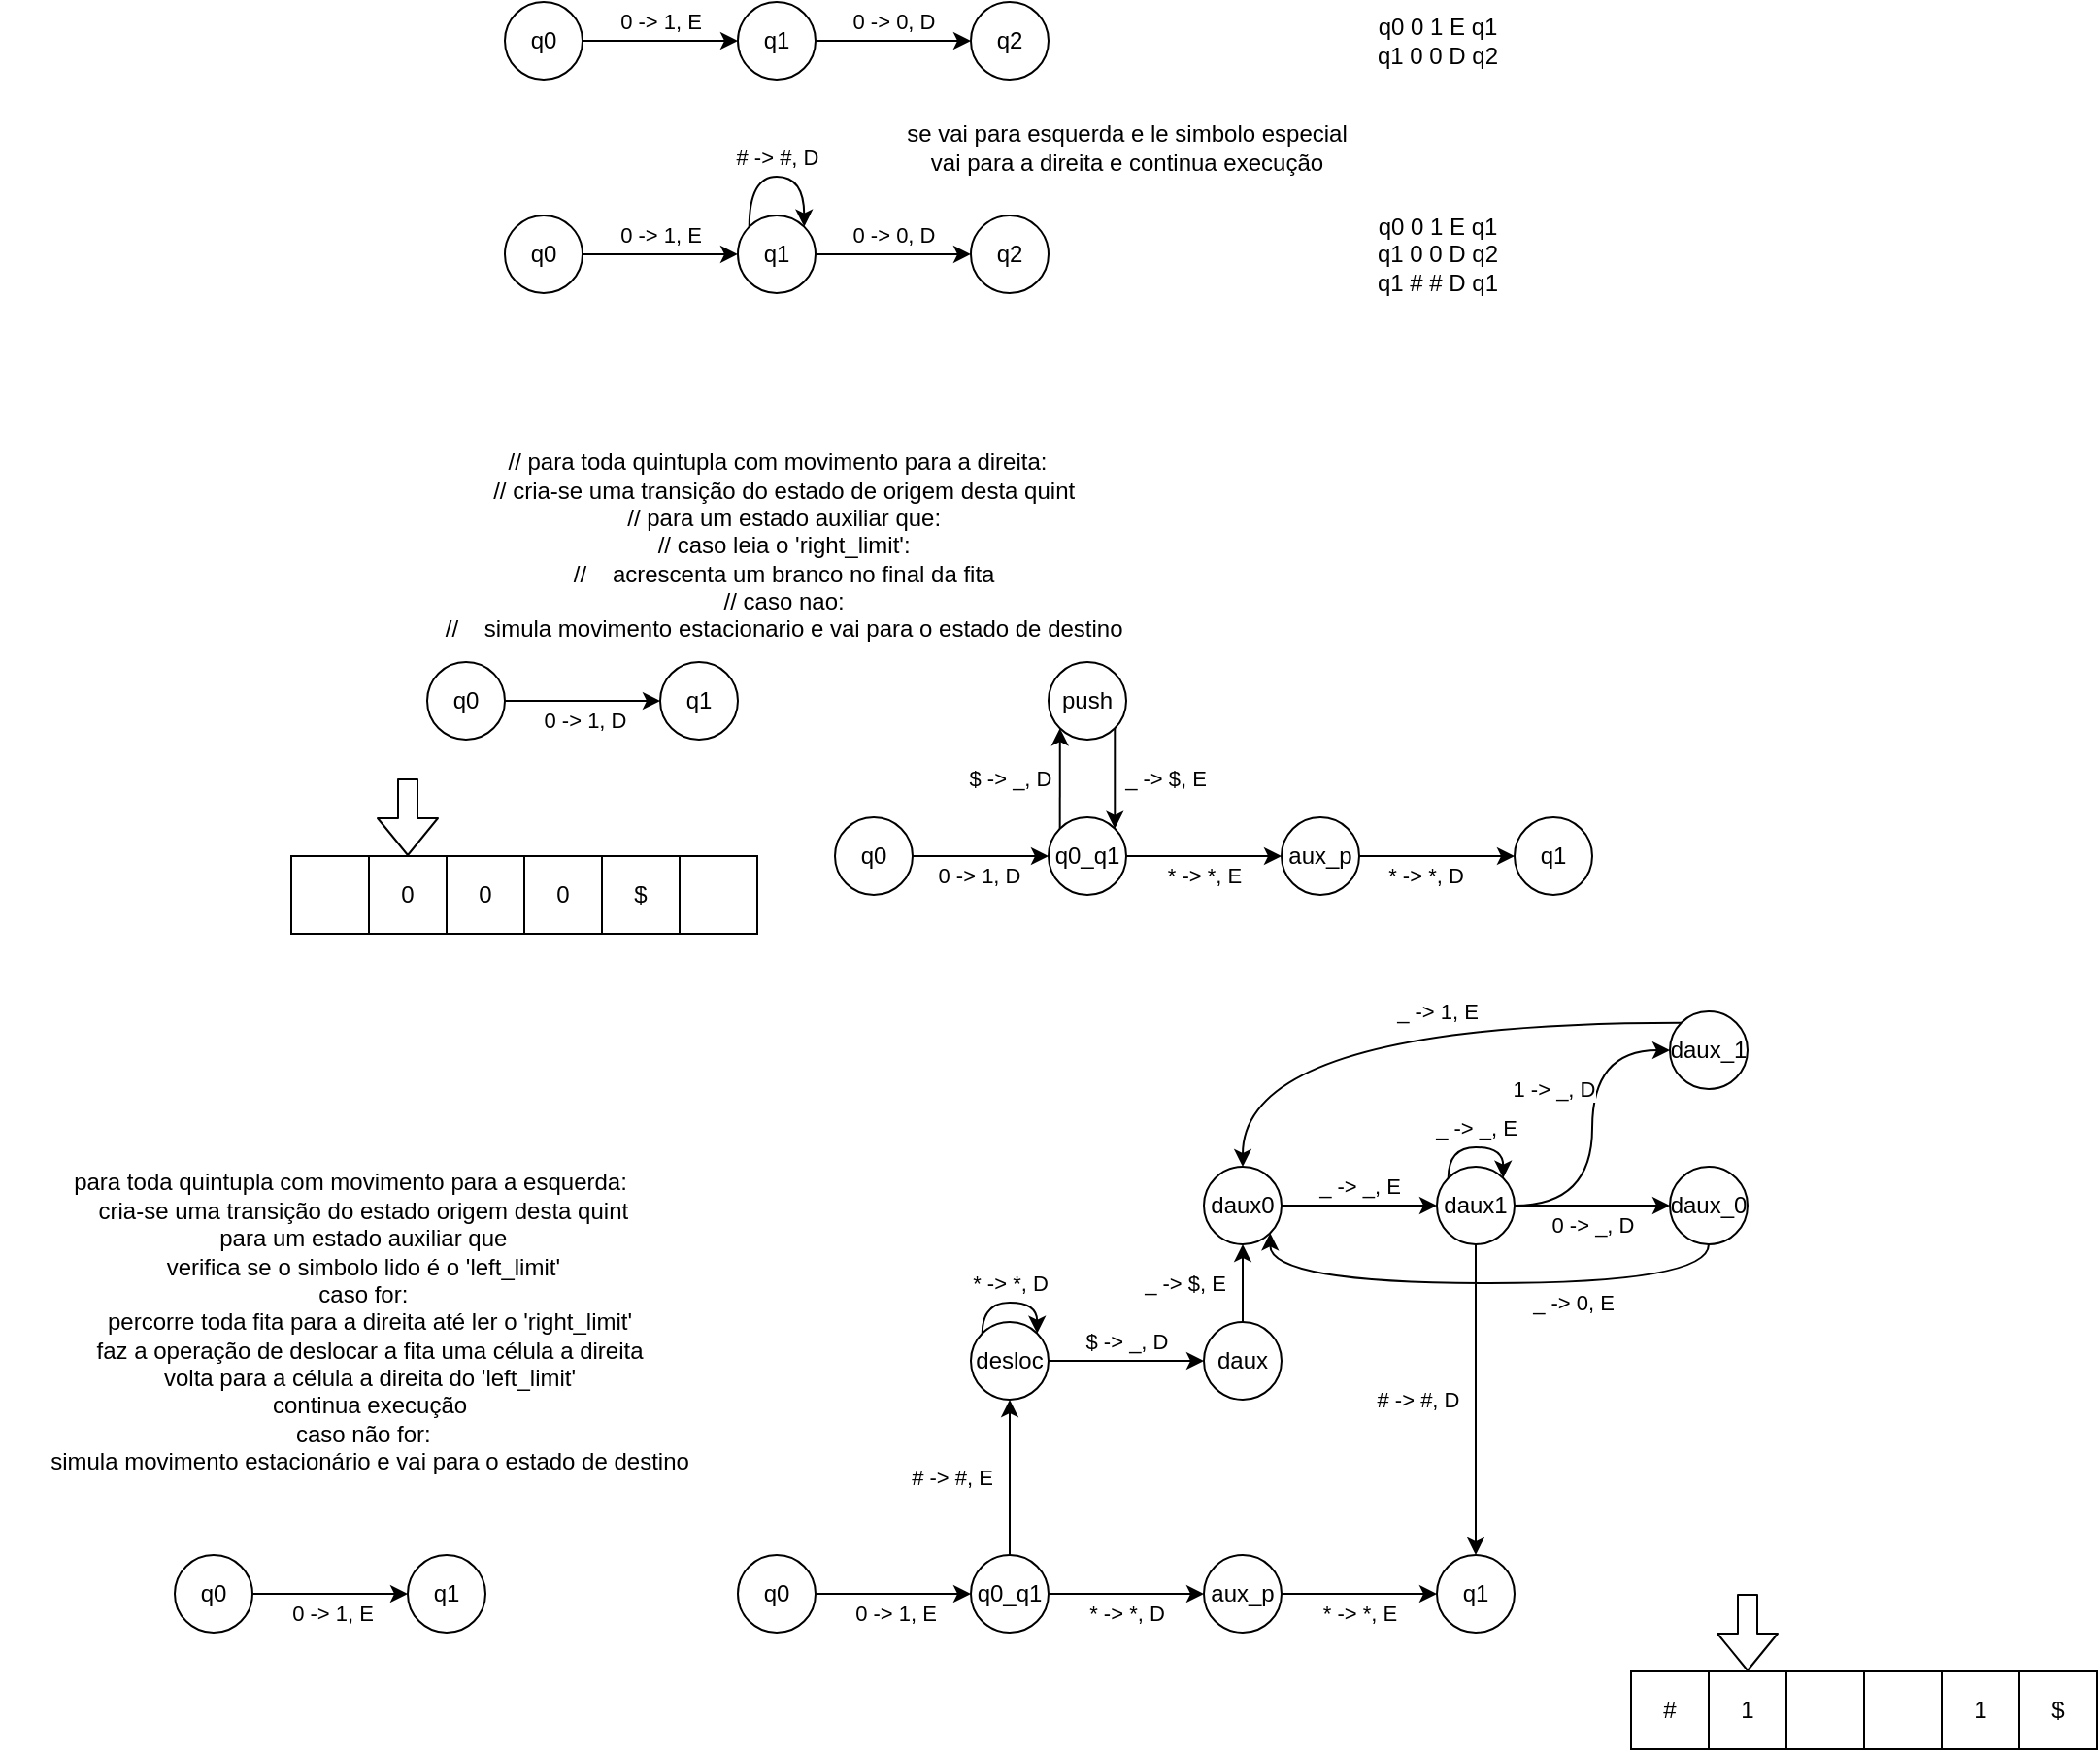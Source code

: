 <mxfile version="14.5.7" type="device"><diagram id="Q-DTLfHfA7wSvCZyXj0n" name="Page-1"><mxGraphModel dx="933" dy="433" grid="1" gridSize="10" guides="1" tooltips="1" connect="1" arrows="1" fold="1" page="1" pageScale="1" pageWidth="850" pageHeight="1100" math="0" shadow="0"><root><mxCell id="0"/><mxCell id="1" parent="0"/><mxCell id="DKCdfvewhdpfEYS_Uq8F-3" style="edgeStyle=orthogonalEdgeStyle;rounded=0;orthogonalLoop=1;jettySize=auto;html=1;exitX=1;exitY=0.5;exitDx=0;exitDy=0;entryX=0;entryY=0.5;entryDx=0;entryDy=0;" edge="1" parent="1" source="DKCdfvewhdpfEYS_Uq8F-1" target="DKCdfvewhdpfEYS_Uq8F-2"><mxGeometry relative="1" as="geometry"/></mxCell><mxCell id="DKCdfvewhdpfEYS_Uq8F-4" value="0 -&amp;gt; 0, D" style="edgeLabel;html=1;align=center;verticalAlign=middle;resizable=0;points=[];" vertex="1" connectable="0" parent="DKCdfvewhdpfEYS_Uq8F-3"><mxGeometry x="0.13" y="-1" relative="1" as="geometry"><mxPoint x="114.86" y="-11" as="offset"/></mxGeometry></mxCell><mxCell id="DKCdfvewhdpfEYS_Uq8F-1" value="q0" style="ellipse;whiteSpace=wrap;html=1;aspect=fixed;" vertex="1" parent="1"><mxGeometry x="280" y="320" width="40" height="40" as="geometry"/></mxCell><mxCell id="DKCdfvewhdpfEYS_Uq8F-12" value="" style="edgeStyle=orthogonalEdgeStyle;rounded=0;orthogonalLoop=1;jettySize=auto;html=1;exitX=1;exitY=0.5;exitDx=0;exitDy=0;entryX=0;entryY=0.5;entryDx=0;entryDy=0;" edge="1" parent="1" source="DKCdfvewhdpfEYS_Uq8F-2" target="DKCdfvewhdpfEYS_Uq8F-11"><mxGeometry y="10" relative="1" as="geometry"><mxPoint as="offset"/></mxGeometry></mxCell><mxCell id="DKCdfvewhdpfEYS_Uq8F-2" value="q1" style="ellipse;whiteSpace=wrap;html=1;aspect=fixed;" vertex="1" parent="1"><mxGeometry x="400" y="320" width="40" height="40" as="geometry"/></mxCell><mxCell id="DKCdfvewhdpfEYS_Uq8F-8" value="&lt;div&gt;se vai para esquerda e le simbolo especial&lt;/div&gt;&lt;div&gt;vai para a direita e continua execução&lt;br&gt;&lt;/div&gt;" style="text;html=1;align=center;verticalAlign=middle;resizable=0;points=[];autosize=1;" vertex="1" parent="1"><mxGeometry x="480" y="380" width="240" height="30" as="geometry"/></mxCell><mxCell id="DKCdfvewhdpfEYS_Uq8F-11" value="q2" style="ellipse;whiteSpace=wrap;html=1;aspect=fixed;" vertex="1" parent="1"><mxGeometry x="520" y="320" width="40" height="40" as="geometry"/></mxCell><mxCell id="DKCdfvewhdpfEYS_Uq8F-14" value="0 -&amp;gt; 1, E" style="edgeLabel;html=1;align=center;verticalAlign=middle;resizable=0;points=[];" vertex="1" connectable="0" parent="1"><mxGeometry x="360.003" y="330" as="geometry"/></mxCell><mxCell id="DKCdfvewhdpfEYS_Uq8F-21" style="edgeStyle=orthogonalEdgeStyle;rounded=0;orthogonalLoop=1;jettySize=auto;html=1;exitX=1;exitY=0.5;exitDx=0;exitDy=0;entryX=0;entryY=0.5;entryDx=0;entryDy=0;" edge="1" parent="1" source="DKCdfvewhdpfEYS_Uq8F-23" target="DKCdfvewhdpfEYS_Uq8F-25"><mxGeometry relative="1" as="geometry"/></mxCell><mxCell id="DKCdfvewhdpfEYS_Uq8F-22" value="0 -&amp;gt; 0, D" style="edgeLabel;html=1;align=center;verticalAlign=middle;resizable=0;points=[];" vertex="1" connectable="0" parent="DKCdfvewhdpfEYS_Uq8F-21"><mxGeometry x="0.13" y="-1" relative="1" as="geometry"><mxPoint x="114.86" y="-11" as="offset"/></mxGeometry></mxCell><mxCell id="DKCdfvewhdpfEYS_Uq8F-23" value="q0" style="ellipse;whiteSpace=wrap;html=1;aspect=fixed;" vertex="1" parent="1"><mxGeometry x="280" y="429.97" width="40" height="40" as="geometry"/></mxCell><mxCell id="DKCdfvewhdpfEYS_Uq8F-24" value="" style="edgeStyle=orthogonalEdgeStyle;rounded=0;orthogonalLoop=1;jettySize=auto;html=1;exitX=1;exitY=0.5;exitDx=0;exitDy=0;entryX=0;entryY=0.5;entryDx=0;entryDy=0;" edge="1" parent="1" source="DKCdfvewhdpfEYS_Uq8F-25" target="DKCdfvewhdpfEYS_Uq8F-26"><mxGeometry y="10" relative="1" as="geometry"><mxPoint as="offset"/></mxGeometry></mxCell><mxCell id="DKCdfvewhdpfEYS_Uq8F-25" value="q1" style="ellipse;whiteSpace=wrap;html=1;aspect=fixed;" vertex="1" parent="1"><mxGeometry x="400" y="429.97" width="40" height="40" as="geometry"/></mxCell><mxCell id="DKCdfvewhdpfEYS_Uq8F-26" value="q2" style="ellipse;whiteSpace=wrap;html=1;aspect=fixed;" vertex="1" parent="1"><mxGeometry x="520" y="429.97" width="40" height="40" as="geometry"/></mxCell><mxCell id="DKCdfvewhdpfEYS_Uq8F-27" value="0 -&amp;gt; 1, E" style="edgeLabel;html=1;align=center;verticalAlign=middle;resizable=0;points=[];" vertex="1" connectable="0" parent="1"><mxGeometry x="360.003" y="439.97" as="geometry"/></mxCell><mxCell id="DKCdfvewhdpfEYS_Uq8F-28" value="# -&amp;gt; #, D" style="edgeStyle=orthogonalEdgeStyle;curved=1;rounded=0;orthogonalLoop=1;jettySize=auto;html=1;exitX=0;exitY=0;exitDx=0;exitDy=0;entryX=1;entryY=0;entryDx=0;entryDy=0;" edge="1" parent="1" source="DKCdfvewhdpfEYS_Uq8F-25" target="DKCdfvewhdpfEYS_Uq8F-25"><mxGeometry y="10" relative="1" as="geometry"><Array as="points"><mxPoint x="406" y="409.97"/><mxPoint x="434" y="409.97"/></Array><mxPoint as="offset"/></mxGeometry></mxCell><mxCell id="DKCdfvewhdpfEYS_Uq8F-29" value="&lt;div&gt;q0 0 1 E q1&lt;/div&gt;&lt;div&gt;q1 0 0 D q2&lt;/div&gt;&lt;div&gt;q1 # # D q1&lt;br&gt;&lt;/div&gt;" style="text;html=1;align=center;verticalAlign=middle;resizable=0;points=[];autosize=1;" vertex="1" parent="1"><mxGeometry x="720" y="424.97" width="80" height="50" as="geometry"/></mxCell><mxCell id="DKCdfvewhdpfEYS_Uq8F-30" value="&lt;div&gt;q0 0 1 E q1&lt;/div&gt;&lt;div&gt;q1 0 0 D q2&lt;/div&gt;" style="text;html=1;align=center;verticalAlign=middle;resizable=0;points=[];autosize=1;" vertex="1" parent="1"><mxGeometry x="720" y="325" width="80" height="30" as="geometry"/></mxCell><mxCell id="DKCdfvewhdpfEYS_Uq8F-55" style="edgeStyle=orthogonalEdgeStyle;curved=1;rounded=0;orthogonalLoop=1;jettySize=auto;html=1;exitX=1;exitY=0.5;exitDx=0;exitDy=0;entryX=0;entryY=0.5;entryDx=0;entryDy=0;" edge="1" parent="1" source="DKCdfvewhdpfEYS_Uq8F-34" target="DKCdfvewhdpfEYS_Uq8F-54"><mxGeometry relative="1" as="geometry"/></mxCell><mxCell id="DKCdfvewhdpfEYS_Uq8F-56" value="0 -&amp;gt; 1, D" style="edgeLabel;html=1;align=center;verticalAlign=middle;resizable=0;points=[];" vertex="1" connectable="0" parent="DKCdfvewhdpfEYS_Uq8F-55"><mxGeometry x="0.221" y="2" relative="1" as="geometry"><mxPoint x="-8.57" y="12" as="offset"/></mxGeometry></mxCell><mxCell id="DKCdfvewhdpfEYS_Uq8F-34" value="q0" style="ellipse;whiteSpace=wrap;html=1;aspect=fixed;" vertex="1" parent="1"><mxGeometry x="240" y="660" width="40" height="40" as="geometry"/></mxCell><mxCell id="DKCdfvewhdpfEYS_Uq8F-54" value="q1" style="ellipse;whiteSpace=wrap;html=1;aspect=fixed;" vertex="1" parent="1"><mxGeometry x="360" y="660" width="40" height="40" as="geometry"/></mxCell><mxCell id="DKCdfvewhdpfEYS_Uq8F-57" style="edgeStyle=orthogonalEdgeStyle;curved=1;rounded=0;orthogonalLoop=1;jettySize=auto;html=1;exitX=1;exitY=0.5;exitDx=0;exitDy=0;entryX=0;entryY=0.5;entryDx=0;entryDy=0;" edge="1" parent="1" source="DKCdfvewhdpfEYS_Uq8F-59" target="DKCdfvewhdpfEYS_Uq8F-60"><mxGeometry relative="1" as="geometry"/></mxCell><mxCell id="DKCdfvewhdpfEYS_Uq8F-58" value="0 -&amp;gt; 1, D" style="edgeLabel;html=1;align=center;verticalAlign=middle;resizable=0;points=[];" vertex="1" connectable="0" parent="DKCdfvewhdpfEYS_Uq8F-57"><mxGeometry x="0.221" y="2" relative="1" as="geometry"><mxPoint x="-8.57" y="12" as="offset"/></mxGeometry></mxCell><mxCell id="DKCdfvewhdpfEYS_Uq8F-59" value="q0" style="ellipse;whiteSpace=wrap;html=1;aspect=fixed;" vertex="1" parent="1"><mxGeometry x="450" y="740" width="40" height="40" as="geometry"/></mxCell><mxCell id="DKCdfvewhdpfEYS_Uq8F-66" style="edgeStyle=orthogonalEdgeStyle;curved=1;rounded=0;orthogonalLoop=1;jettySize=auto;html=1;exitX=0;exitY=0;exitDx=0;exitDy=0;entryX=0;entryY=1;entryDx=0;entryDy=0;" edge="1" parent="1" source="DKCdfvewhdpfEYS_Uq8F-60" target="DKCdfvewhdpfEYS_Uq8F-65"><mxGeometry relative="1" as="geometry"><Array as="points"><mxPoint x="566" y="720"/><mxPoint x="566" y="720"/></Array></mxGeometry></mxCell><mxCell id="DKCdfvewhdpfEYS_Uq8F-88" style="edgeStyle=orthogonalEdgeStyle;curved=1;rounded=0;orthogonalLoop=1;jettySize=auto;html=1;exitX=1;exitY=0.5;exitDx=0;exitDy=0;entryX=0;entryY=0.5;entryDx=0;entryDy=0;" edge="1" parent="1" source="DKCdfvewhdpfEYS_Uq8F-60" target="DKCdfvewhdpfEYS_Uq8F-70"><mxGeometry relative="1" as="geometry"/></mxCell><mxCell id="DKCdfvewhdpfEYS_Uq8F-89" value="* -&amp;gt; *, E" style="edgeLabel;html=1;align=center;verticalAlign=middle;resizable=0;points=[];" vertex="1" connectable="0" parent="DKCdfvewhdpfEYS_Uq8F-88"><mxGeometry x="-0.282" y="2" relative="1" as="geometry"><mxPoint x="11.43" y="12" as="offset"/></mxGeometry></mxCell><mxCell id="DKCdfvewhdpfEYS_Uq8F-60" value="q0_q1" style="ellipse;whiteSpace=wrap;html=1;aspect=fixed;" vertex="1" parent="1"><mxGeometry x="560" y="740" width="40" height="40" as="geometry"/></mxCell><mxCell id="DKCdfvewhdpfEYS_Uq8F-61" value="q1" style="ellipse;whiteSpace=wrap;html=1;aspect=fixed;" vertex="1" parent="1"><mxGeometry x="800" y="740" width="40" height="40" as="geometry"/></mxCell><mxCell id="DKCdfvewhdpfEYS_Uq8F-67" style="edgeStyle=orthogonalEdgeStyle;curved=1;rounded=0;orthogonalLoop=1;jettySize=auto;html=1;exitX=1;exitY=1;exitDx=0;exitDy=0;entryX=1;entryY=0;entryDx=0;entryDy=0;" edge="1" parent="1" source="DKCdfvewhdpfEYS_Uq8F-65" target="DKCdfvewhdpfEYS_Uq8F-60"><mxGeometry relative="1" as="geometry"/></mxCell><mxCell id="DKCdfvewhdpfEYS_Uq8F-65" value="push" style="ellipse;whiteSpace=wrap;html=1;aspect=fixed;" vertex="1" parent="1"><mxGeometry x="560" y="660" width="40" height="40" as="geometry"/></mxCell><mxCell id="DKCdfvewhdpfEYS_Uq8F-68" value="_ -&amp;gt; $, E" style="edgeLabel;html=1;align=center;verticalAlign=middle;resizable=0;points=[];" vertex="1" connectable="0" parent="1"><mxGeometry x="620" y="720" as="geometry"/></mxCell><mxCell id="DKCdfvewhdpfEYS_Uq8F-86" style="edgeStyle=orthogonalEdgeStyle;curved=1;rounded=0;orthogonalLoop=1;jettySize=auto;html=1;exitX=1;exitY=0.5;exitDx=0;exitDy=0;entryX=0;entryY=0.5;entryDx=0;entryDy=0;" edge="1" parent="1" source="DKCdfvewhdpfEYS_Uq8F-70" target="DKCdfvewhdpfEYS_Uq8F-61"><mxGeometry relative="1" as="geometry"/></mxCell><mxCell id="DKCdfvewhdpfEYS_Uq8F-87" value="* -&amp;gt; *, D" style="edgeLabel;html=1;align=center;verticalAlign=middle;resizable=0;points=[];" vertex="1" connectable="0" parent="DKCdfvewhdpfEYS_Uq8F-86"><mxGeometry x="0.209" y="-2" relative="1" as="geometry"><mxPoint x="-14.29" y="8" as="offset"/></mxGeometry></mxCell><mxCell id="DKCdfvewhdpfEYS_Uq8F-70" value="aux_p" style="ellipse;whiteSpace=wrap;html=1;aspect=fixed;" vertex="1" parent="1"><mxGeometry x="680" y="740" width="40" height="40" as="geometry"/></mxCell><mxCell id="DKCdfvewhdpfEYS_Uq8F-76" value="1" style="whiteSpace=wrap;html=1;aspect=fixed;" vertex="1" parent="1"><mxGeometry x="900" y="1180" width="40" height="40" as="geometry"/></mxCell><mxCell id="DKCdfvewhdpfEYS_Uq8F-77" value="" style="whiteSpace=wrap;html=1;aspect=fixed;" vertex="1" parent="1"><mxGeometry x="940" y="1180" width="40" height="40" as="geometry"/></mxCell><mxCell id="DKCdfvewhdpfEYS_Uq8F-78" value="" style="whiteSpace=wrap;html=1;aspect=fixed;" vertex="1" parent="1"><mxGeometry x="980" y="1180" width="40" height="40" as="geometry"/></mxCell><mxCell id="DKCdfvewhdpfEYS_Uq8F-80" value="1" style="whiteSpace=wrap;html=1;aspect=fixed;" vertex="1" parent="1"><mxGeometry x="1020" y="1180" width="40" height="40" as="geometry"/></mxCell><mxCell id="DKCdfvewhdpfEYS_Uq8F-81" value="$" style="whiteSpace=wrap;html=1;aspect=fixed;" vertex="1" parent="1"><mxGeometry x="1060" y="1180" width="40" height="40" as="geometry"/></mxCell><mxCell id="DKCdfvewhdpfEYS_Uq8F-82" value="#" style="whiteSpace=wrap;html=1;aspect=fixed;" vertex="1" parent="1"><mxGeometry x="860" y="1180" width="40" height="40" as="geometry"/></mxCell><mxCell id="DKCdfvewhdpfEYS_Uq8F-83" value="" style="shape=flexArrow;endArrow=classic;html=1;" edge="1" parent="1"><mxGeometry width="50" height="50" relative="1" as="geometry"><mxPoint x="920.0" y="1140" as="sourcePoint"/><mxPoint x="920.0" y="1180" as="targetPoint"/></mxGeometry></mxCell><mxCell id="DKCdfvewhdpfEYS_Uq8F-84" value="$ -&amp;gt; _, D" style="edgeLabel;html=1;align=center;verticalAlign=middle;resizable=0;points=[];" vertex="1" connectable="0" parent="1"><mxGeometry x="540" y="720" as="geometry"/></mxCell><mxCell id="DKCdfvewhdpfEYS_Uq8F-90" value="// para toda quintupla com movimento para a direita:&lt;br&gt;&amp;nbsp; // cria-se uma transição do estado de origem desta quint&lt;br&gt;&amp;nbsp; // para um estado auxiliar que:&lt;br&gt;&amp;nbsp; // caso leia o 'right_limit':&lt;br&gt;&amp;nbsp; //&amp;nbsp;&amp;nbsp;&amp;nbsp; acrescenta um branco no final da fita&lt;br&gt;&amp;nbsp; // caso nao:&lt;br&gt;&amp;nbsp; //&amp;nbsp;&amp;nbsp;&amp;nbsp; simula movimento estacionario e vai para o estado de destino" style="text;html=1;align=center;verticalAlign=middle;resizable=0;points=[];autosize=1;" vertex="1" parent="1"><mxGeometry x="235" y="550" width="370" height="100" as="geometry"/></mxCell><mxCell id="DKCdfvewhdpfEYS_Uq8F-92" style="edgeStyle=orthogonalEdgeStyle;curved=1;rounded=0;orthogonalLoop=1;jettySize=auto;html=1;exitX=1;exitY=0.5;exitDx=0;exitDy=0;entryX=0;entryY=0.5;entryDx=0;entryDy=0;" edge="1" parent="1" source="DKCdfvewhdpfEYS_Uq8F-94" target="DKCdfvewhdpfEYS_Uq8F-95"><mxGeometry relative="1" as="geometry"/></mxCell><mxCell id="DKCdfvewhdpfEYS_Uq8F-93" value="0 -&amp;gt; 1, E" style="edgeLabel;html=1;align=center;verticalAlign=middle;resizable=0;points=[];" vertex="1" connectable="0" parent="DKCdfvewhdpfEYS_Uq8F-92"><mxGeometry x="0.221" y="2" relative="1" as="geometry"><mxPoint x="-8.57" y="12" as="offset"/></mxGeometry></mxCell><mxCell id="DKCdfvewhdpfEYS_Uq8F-94" value="q0" style="ellipse;whiteSpace=wrap;html=1;aspect=fixed;" vertex="1" parent="1"><mxGeometry x="110" y="1120" width="40" height="40" as="geometry"/></mxCell><mxCell id="DKCdfvewhdpfEYS_Uq8F-95" value="q1" style="ellipse;whiteSpace=wrap;html=1;aspect=fixed;" vertex="1" parent="1"><mxGeometry x="230" y="1120" width="40" height="40" as="geometry"/></mxCell><mxCell id="DKCdfvewhdpfEYS_Uq8F-96" value="para toda quintupla com movimento para a esquerda:&lt;br&gt;&amp;nbsp;&amp;nbsp;&amp;nbsp; cria-se uma transição do estado origem desta quint&lt;br&gt;&amp;nbsp;&amp;nbsp;&amp;nbsp; para um estado auxiliar que&lt;br&gt;&amp;nbsp;&amp;nbsp;&amp;nbsp; verifica se o simbolo lido é o 'left_limit'&lt;br&gt;&amp;nbsp;&amp;nbsp;&amp;nbsp; caso for:&lt;br&gt;&amp;nbsp;&amp;nbsp;&amp;nbsp;&amp;nbsp;&amp;nbsp; percorre toda fita para a direita até ler o 'right_limit'&lt;br&gt;&amp;nbsp;&amp;nbsp;&amp;nbsp;&amp;nbsp;&amp;nbsp; faz a operação de deslocar a fita uma célula a direita&lt;br&gt;&amp;nbsp;&amp;nbsp;&amp;nbsp;&amp;nbsp;&amp;nbsp; volta para a célula a direita do 'left_limit'&lt;br&gt;&amp;nbsp;&amp;nbsp;&amp;nbsp;&amp;nbsp;&amp;nbsp; continua execução&lt;br&gt;&amp;nbsp;&amp;nbsp;&amp;nbsp; caso não for:&lt;br&gt;&amp;nbsp;&amp;nbsp;&amp;nbsp;&amp;nbsp;&amp;nbsp; simula movimento estacionário e vai para o estado de destino" style="text;html=1;align=center;verticalAlign=middle;resizable=0;points=[];autosize=1;" vertex="1" parent="1"><mxGeometry x="20" y="920" width="360" height="160" as="geometry"/></mxCell><mxCell id="DKCdfvewhdpfEYS_Uq8F-97" style="edgeStyle=orthogonalEdgeStyle;curved=1;rounded=0;orthogonalLoop=1;jettySize=auto;html=1;exitX=1;exitY=0.5;exitDx=0;exitDy=0;entryX=0;entryY=0.5;entryDx=0;entryDy=0;" edge="1" parent="1" source="DKCdfvewhdpfEYS_Uq8F-99" target="DKCdfvewhdpfEYS_Uq8F-100"><mxGeometry relative="1" as="geometry"/></mxCell><mxCell id="DKCdfvewhdpfEYS_Uq8F-98" value="0 -&amp;gt; 1, E" style="edgeLabel;html=1;align=center;verticalAlign=middle;resizable=0;points=[];" vertex="1" connectable="0" parent="DKCdfvewhdpfEYS_Uq8F-97"><mxGeometry x="0.221" y="2" relative="1" as="geometry"><mxPoint x="-8.57" y="12" as="offset"/></mxGeometry></mxCell><mxCell id="DKCdfvewhdpfEYS_Uq8F-99" value="q0" style="ellipse;whiteSpace=wrap;html=1;aspect=fixed;" vertex="1" parent="1"><mxGeometry x="400" y="1120" width="40" height="40" as="geometry"/></mxCell><mxCell id="DKCdfvewhdpfEYS_Uq8F-102" style="edgeStyle=orthogonalEdgeStyle;curved=1;rounded=0;orthogonalLoop=1;jettySize=auto;html=1;exitX=1;exitY=0.5;exitDx=0;exitDy=0;entryX=0;entryY=0.5;entryDx=0;entryDy=0;" edge="1" parent="1" source="DKCdfvewhdpfEYS_Uq8F-100" target="DKCdfvewhdpfEYS_Uq8F-101"><mxGeometry relative="1" as="geometry"/></mxCell><mxCell id="DKCdfvewhdpfEYS_Uq8F-108" style="edgeStyle=orthogonalEdgeStyle;curved=1;rounded=0;orthogonalLoop=1;jettySize=auto;html=1;exitX=0.5;exitY=0;exitDx=0;exitDy=0;entryX=0.5;entryY=1;entryDx=0;entryDy=0;" edge="1" parent="1" source="DKCdfvewhdpfEYS_Uq8F-100" target="DKCdfvewhdpfEYS_Uq8F-107"><mxGeometry relative="1" as="geometry"/></mxCell><mxCell id="DKCdfvewhdpfEYS_Uq8F-100" value="q0_q1" style="ellipse;whiteSpace=wrap;html=1;aspect=fixed;" vertex="1" parent="1"><mxGeometry x="520" y="1120" width="40" height="40" as="geometry"/></mxCell><mxCell id="DKCdfvewhdpfEYS_Uq8F-105" style="edgeStyle=orthogonalEdgeStyle;curved=1;rounded=0;orthogonalLoop=1;jettySize=auto;html=1;exitX=1;exitY=0.5;exitDx=0;exitDy=0;entryX=0;entryY=0.5;entryDx=0;entryDy=0;" edge="1" parent="1" source="DKCdfvewhdpfEYS_Uq8F-101" target="DKCdfvewhdpfEYS_Uq8F-104"><mxGeometry relative="1" as="geometry"/></mxCell><mxCell id="DKCdfvewhdpfEYS_Uq8F-101" value="aux_p" style="ellipse;whiteSpace=wrap;html=1;aspect=fixed;" vertex="1" parent="1"><mxGeometry x="640" y="1120" width="40" height="40" as="geometry"/></mxCell><mxCell id="DKCdfvewhdpfEYS_Uq8F-103" value="* -&amp;gt; *, D" style="edgeLabel;html=1;align=center;verticalAlign=middle;resizable=0;points=[];" vertex="1" connectable="0" parent="1"><mxGeometry x="599.996" y="1150.0" as="geometry"/></mxCell><mxCell id="DKCdfvewhdpfEYS_Uq8F-104" value="q1" style="ellipse;whiteSpace=wrap;html=1;aspect=fixed;" vertex="1" parent="1"><mxGeometry x="760" y="1120" width="40" height="40" as="geometry"/></mxCell><mxCell id="DKCdfvewhdpfEYS_Uq8F-106" value="* -&amp;gt; *, E" style="edgeLabel;html=1;align=center;verticalAlign=middle;resizable=0;points=[];" vertex="1" connectable="0" parent="1"><mxGeometry x="719.996" y="1150.0" as="geometry"/></mxCell><mxCell id="DKCdfvewhdpfEYS_Uq8F-117" style="edgeStyle=orthogonalEdgeStyle;curved=1;rounded=0;orthogonalLoop=1;jettySize=auto;html=1;exitX=1;exitY=0.5;exitDx=0;exitDy=0;entryX=0;entryY=0.5;entryDx=0;entryDy=0;" edge="1" parent="1" source="DKCdfvewhdpfEYS_Uq8F-107" target="DKCdfvewhdpfEYS_Uq8F-116"><mxGeometry relative="1" as="geometry"/></mxCell><mxCell id="DKCdfvewhdpfEYS_Uq8F-107" value="desloc" style="ellipse;whiteSpace=wrap;html=1;aspect=fixed;" vertex="1" parent="1"><mxGeometry x="520" y="1000" width="40" height="40" as="geometry"/></mxCell><mxCell id="DKCdfvewhdpfEYS_Uq8F-109" value="# -&amp;gt; #, E" style="edgeLabel;html=1;align=center;verticalAlign=middle;resizable=0;points=[];" vertex="1" connectable="0" parent="1"><mxGeometry x="509.996" y="1080.0" as="geometry"/></mxCell><mxCell id="DKCdfvewhdpfEYS_Uq8F-114" style="edgeStyle=orthogonalEdgeStyle;curved=1;rounded=0;orthogonalLoop=1;jettySize=auto;html=1;exitX=0;exitY=0;exitDx=0;exitDy=0;entryX=1;entryY=0;entryDx=0;entryDy=0;" edge="1" parent="1" source="DKCdfvewhdpfEYS_Uq8F-107" target="DKCdfvewhdpfEYS_Uq8F-107"><mxGeometry relative="1" as="geometry"><Array as="points"><mxPoint x="526" y="990"/><mxPoint x="554" y="990"/></Array></mxGeometry></mxCell><mxCell id="DKCdfvewhdpfEYS_Uq8F-115" value="* -&amp;gt; *, D" style="edgeLabel;html=1;align=center;verticalAlign=middle;resizable=0;points=[];" vertex="1" connectable="0" parent="1"><mxGeometry x="539.996" y="980.0" as="geometry"/></mxCell><mxCell id="DKCdfvewhdpfEYS_Uq8F-120" style="edgeStyle=orthogonalEdgeStyle;curved=1;rounded=0;orthogonalLoop=1;jettySize=auto;html=1;exitX=0.5;exitY=0;exitDx=0;exitDy=0;entryX=0.5;entryY=1;entryDx=0;entryDy=0;" edge="1" parent="1" source="DKCdfvewhdpfEYS_Uq8F-116" target="DKCdfvewhdpfEYS_Uq8F-119"><mxGeometry relative="1" as="geometry"/></mxCell><mxCell id="DKCdfvewhdpfEYS_Uq8F-116" value="daux" style="ellipse;whiteSpace=wrap;html=1;aspect=fixed;" vertex="1" parent="1"><mxGeometry x="640" y="1000" width="40" height="40" as="geometry"/></mxCell><mxCell id="DKCdfvewhdpfEYS_Uq8F-118" value="$ -&amp;gt; _, D" style="edgeLabel;html=1;align=center;verticalAlign=middle;resizable=0;points=[];" vertex="1" connectable="0" parent="1"><mxGeometry x="599.996" y="1010.0" as="geometry"/></mxCell><mxCell id="DKCdfvewhdpfEYS_Uq8F-127" style="edgeStyle=orthogonalEdgeStyle;curved=1;rounded=0;orthogonalLoop=1;jettySize=auto;html=1;exitX=1;exitY=0.5;exitDx=0;exitDy=0;entryX=0;entryY=0.5;entryDx=0;entryDy=0;" edge="1" parent="1" source="DKCdfvewhdpfEYS_Uq8F-130" target="DKCdfvewhdpfEYS_Uq8F-125"><mxGeometry relative="1" as="geometry"/></mxCell><mxCell id="DKCdfvewhdpfEYS_Uq8F-128" style="edgeStyle=orthogonalEdgeStyle;curved=1;rounded=0;orthogonalLoop=1;jettySize=auto;html=1;exitX=1;exitY=0.5;exitDx=0;exitDy=0;entryX=0;entryY=0.5;entryDx=0;entryDy=0;" edge="1" parent="1" source="DKCdfvewhdpfEYS_Uq8F-130" target="DKCdfvewhdpfEYS_Uq8F-123"><mxGeometry relative="1" as="geometry"/></mxCell><mxCell id="DKCdfvewhdpfEYS_Uq8F-131" style="edgeStyle=orthogonalEdgeStyle;curved=1;rounded=0;orthogonalLoop=1;jettySize=auto;html=1;exitX=1;exitY=0.5;exitDx=0;exitDy=0;entryX=0;entryY=0.5;entryDx=0;entryDy=0;" edge="1" parent="1" source="DKCdfvewhdpfEYS_Uq8F-119" target="DKCdfvewhdpfEYS_Uq8F-130"><mxGeometry relative="1" as="geometry"/></mxCell><mxCell id="DKCdfvewhdpfEYS_Uq8F-132" value="_ -&amp;gt; _, E" style="edgeLabel;html=1;align=center;verticalAlign=middle;resizable=0;points=[];" vertex="1" connectable="0" parent="DKCdfvewhdpfEYS_Uq8F-131"><mxGeometry x="-0.322" y="2" relative="1" as="geometry"><mxPoint x="13.1" y="-8" as="offset"/></mxGeometry></mxCell><mxCell id="DKCdfvewhdpfEYS_Uq8F-119" value="daux0" style="ellipse;whiteSpace=wrap;html=1;aspect=fixed;" vertex="1" parent="1"><mxGeometry x="640" y="920" width="40" height="40" as="geometry"/></mxCell><mxCell id="DKCdfvewhdpfEYS_Uq8F-121" value="_ -&amp;gt; $, E" style="edgeLabel;html=1;align=center;verticalAlign=middle;resizable=0;points=[];" vertex="1" connectable="0" parent="1"><mxGeometry x="629.996" y="980.0" as="geometry"/></mxCell><mxCell id="DKCdfvewhdpfEYS_Uq8F-140" style="edgeStyle=orthogonalEdgeStyle;curved=1;rounded=0;orthogonalLoop=1;jettySize=auto;html=1;exitX=0.5;exitY=1;exitDx=0;exitDy=0;entryX=1;entryY=1;entryDx=0;entryDy=0;" edge="1" parent="1" source="DKCdfvewhdpfEYS_Uq8F-123" target="DKCdfvewhdpfEYS_Uq8F-119"><mxGeometry relative="1" as="geometry"><Array as="points"><mxPoint x="900" y="980"/><mxPoint x="674" y="980"/></Array></mxGeometry></mxCell><mxCell id="DKCdfvewhdpfEYS_Uq8F-123" value="daux_0" style="ellipse;whiteSpace=wrap;html=1;aspect=fixed;" vertex="1" parent="1"><mxGeometry x="880" y="920" width="40" height="40" as="geometry"/></mxCell><mxCell id="DKCdfvewhdpfEYS_Uq8F-134" style="edgeStyle=orthogonalEdgeStyle;curved=1;rounded=0;orthogonalLoop=1;jettySize=auto;html=1;exitX=0;exitY=0;exitDx=0;exitDy=0;entryX=0.5;entryY=0;entryDx=0;entryDy=0;" edge="1" parent="1" source="DKCdfvewhdpfEYS_Uq8F-125" target="DKCdfvewhdpfEYS_Uq8F-119"><mxGeometry relative="1" as="geometry"/></mxCell><mxCell id="DKCdfvewhdpfEYS_Uq8F-125" value="daux_1" style="ellipse;whiteSpace=wrap;html=1;aspect=fixed;" vertex="1" parent="1"><mxGeometry x="880" y="840" width="40" height="40" as="geometry"/></mxCell><mxCell id="DKCdfvewhdpfEYS_Uq8F-137" style="edgeStyle=orthogonalEdgeStyle;curved=1;rounded=0;orthogonalLoop=1;jettySize=auto;html=1;exitX=0.5;exitY=1;exitDx=0;exitDy=0;entryX=0.5;entryY=0;entryDx=0;entryDy=0;" edge="1" parent="1" source="DKCdfvewhdpfEYS_Uq8F-130" target="DKCdfvewhdpfEYS_Uq8F-104"><mxGeometry relative="1" as="geometry"/></mxCell><mxCell id="DKCdfvewhdpfEYS_Uq8F-130" value="daux1" style="ellipse;whiteSpace=wrap;html=1;aspect=fixed;" vertex="1" parent="1"><mxGeometry x="760" y="920" width="40" height="40" as="geometry"/></mxCell><mxCell id="DKCdfvewhdpfEYS_Uq8F-133" value="1 -&amp;gt; _, D" style="edgeLabel;html=1;align=center;verticalAlign=middle;resizable=0;points=[];" vertex="1" connectable="0" parent="1"><mxGeometry x="819.997" y="880" as="geometry"/></mxCell><mxCell id="DKCdfvewhdpfEYS_Uq8F-135" value="_ -&amp;gt; 1, E" style="edgeLabel;html=1;align=center;verticalAlign=middle;resizable=0;points=[];" vertex="1" connectable="0" parent="1"><mxGeometry x="759.997" y="840" as="geometry"/></mxCell><mxCell id="DKCdfvewhdpfEYS_Uq8F-138" value="# -&amp;gt; #, D" style="edgeLabel;html=1;align=center;verticalAlign=middle;resizable=0;points=[];" vertex="1" connectable="0" parent="1"><mxGeometry x="749.997" y="1040" as="geometry"/></mxCell><mxCell id="DKCdfvewhdpfEYS_Uq8F-139" value="0 -&amp;gt; _, D" style="edgeLabel;html=1;align=center;verticalAlign=middle;resizable=0;points=[];" vertex="1" connectable="0" parent="1"><mxGeometry x="839.997" y="950" as="geometry"/></mxCell><mxCell id="DKCdfvewhdpfEYS_Uq8F-141" value="_ -&amp;gt; 0, E" style="edgeLabel;html=1;align=center;verticalAlign=middle;resizable=0;points=[];" vertex="1" connectable="0" parent="1"><mxGeometry x="829.997" y="990" as="geometry"/></mxCell><mxCell id="DKCdfvewhdpfEYS_Uq8F-145" style="edgeStyle=orthogonalEdgeStyle;curved=1;rounded=0;orthogonalLoop=1;jettySize=auto;html=1;exitX=0;exitY=0;exitDx=0;exitDy=0;entryX=1;entryY=0;entryDx=0;entryDy=0;" edge="1" parent="1" source="DKCdfvewhdpfEYS_Uq8F-130" target="DKCdfvewhdpfEYS_Uq8F-130"><mxGeometry relative="1" as="geometry"><Array as="points"><mxPoint x="766" y="910"/><mxPoint x="794" y="910"/></Array></mxGeometry></mxCell><mxCell id="DKCdfvewhdpfEYS_Uq8F-146" value="_ -&amp;gt; _, E" style="edgeLabel;html=1;align=center;verticalAlign=middle;resizable=0;points=[];" vertex="1" connectable="0" parent="1"><mxGeometry x="779.997" y="900" as="geometry"/></mxCell><mxCell id="DKCdfvewhdpfEYS_Uq8F-149" value="0" style="whiteSpace=wrap;html=1;aspect=fixed;" vertex="1" parent="1"><mxGeometry x="210" y="760" width="40" height="40" as="geometry"/></mxCell><mxCell id="DKCdfvewhdpfEYS_Uq8F-150" value="0" style="whiteSpace=wrap;html=1;aspect=fixed;" vertex="1" parent="1"><mxGeometry x="250" y="760" width="40" height="40" as="geometry"/></mxCell><mxCell id="DKCdfvewhdpfEYS_Uq8F-151" value="0" style="whiteSpace=wrap;html=1;aspect=fixed;" vertex="1" parent="1"><mxGeometry x="290" y="760" width="40" height="40" as="geometry"/></mxCell><mxCell id="DKCdfvewhdpfEYS_Uq8F-152" value="$" style="whiteSpace=wrap;html=1;aspect=fixed;" vertex="1" parent="1"><mxGeometry x="330" y="760" width="40" height="40" as="geometry"/></mxCell><mxCell id="DKCdfvewhdpfEYS_Uq8F-153" value="" style="whiteSpace=wrap;html=1;aspect=fixed;" vertex="1" parent="1"><mxGeometry x="370" y="760" width="40" height="40" as="geometry"/></mxCell><mxCell id="DKCdfvewhdpfEYS_Uq8F-154" value="" style="whiteSpace=wrap;html=1;aspect=fixed;" vertex="1" parent="1"><mxGeometry x="170" y="760" width="40" height="40" as="geometry"/></mxCell><mxCell id="DKCdfvewhdpfEYS_Uq8F-155" value="" style="shape=flexArrow;endArrow=classic;html=1;" edge="1" parent="1"><mxGeometry width="50" height="50" relative="1" as="geometry"><mxPoint x="230" y="720" as="sourcePoint"/><mxPoint x="230" y="760" as="targetPoint"/></mxGeometry></mxCell></root></mxGraphModel></diagram></mxfile>
